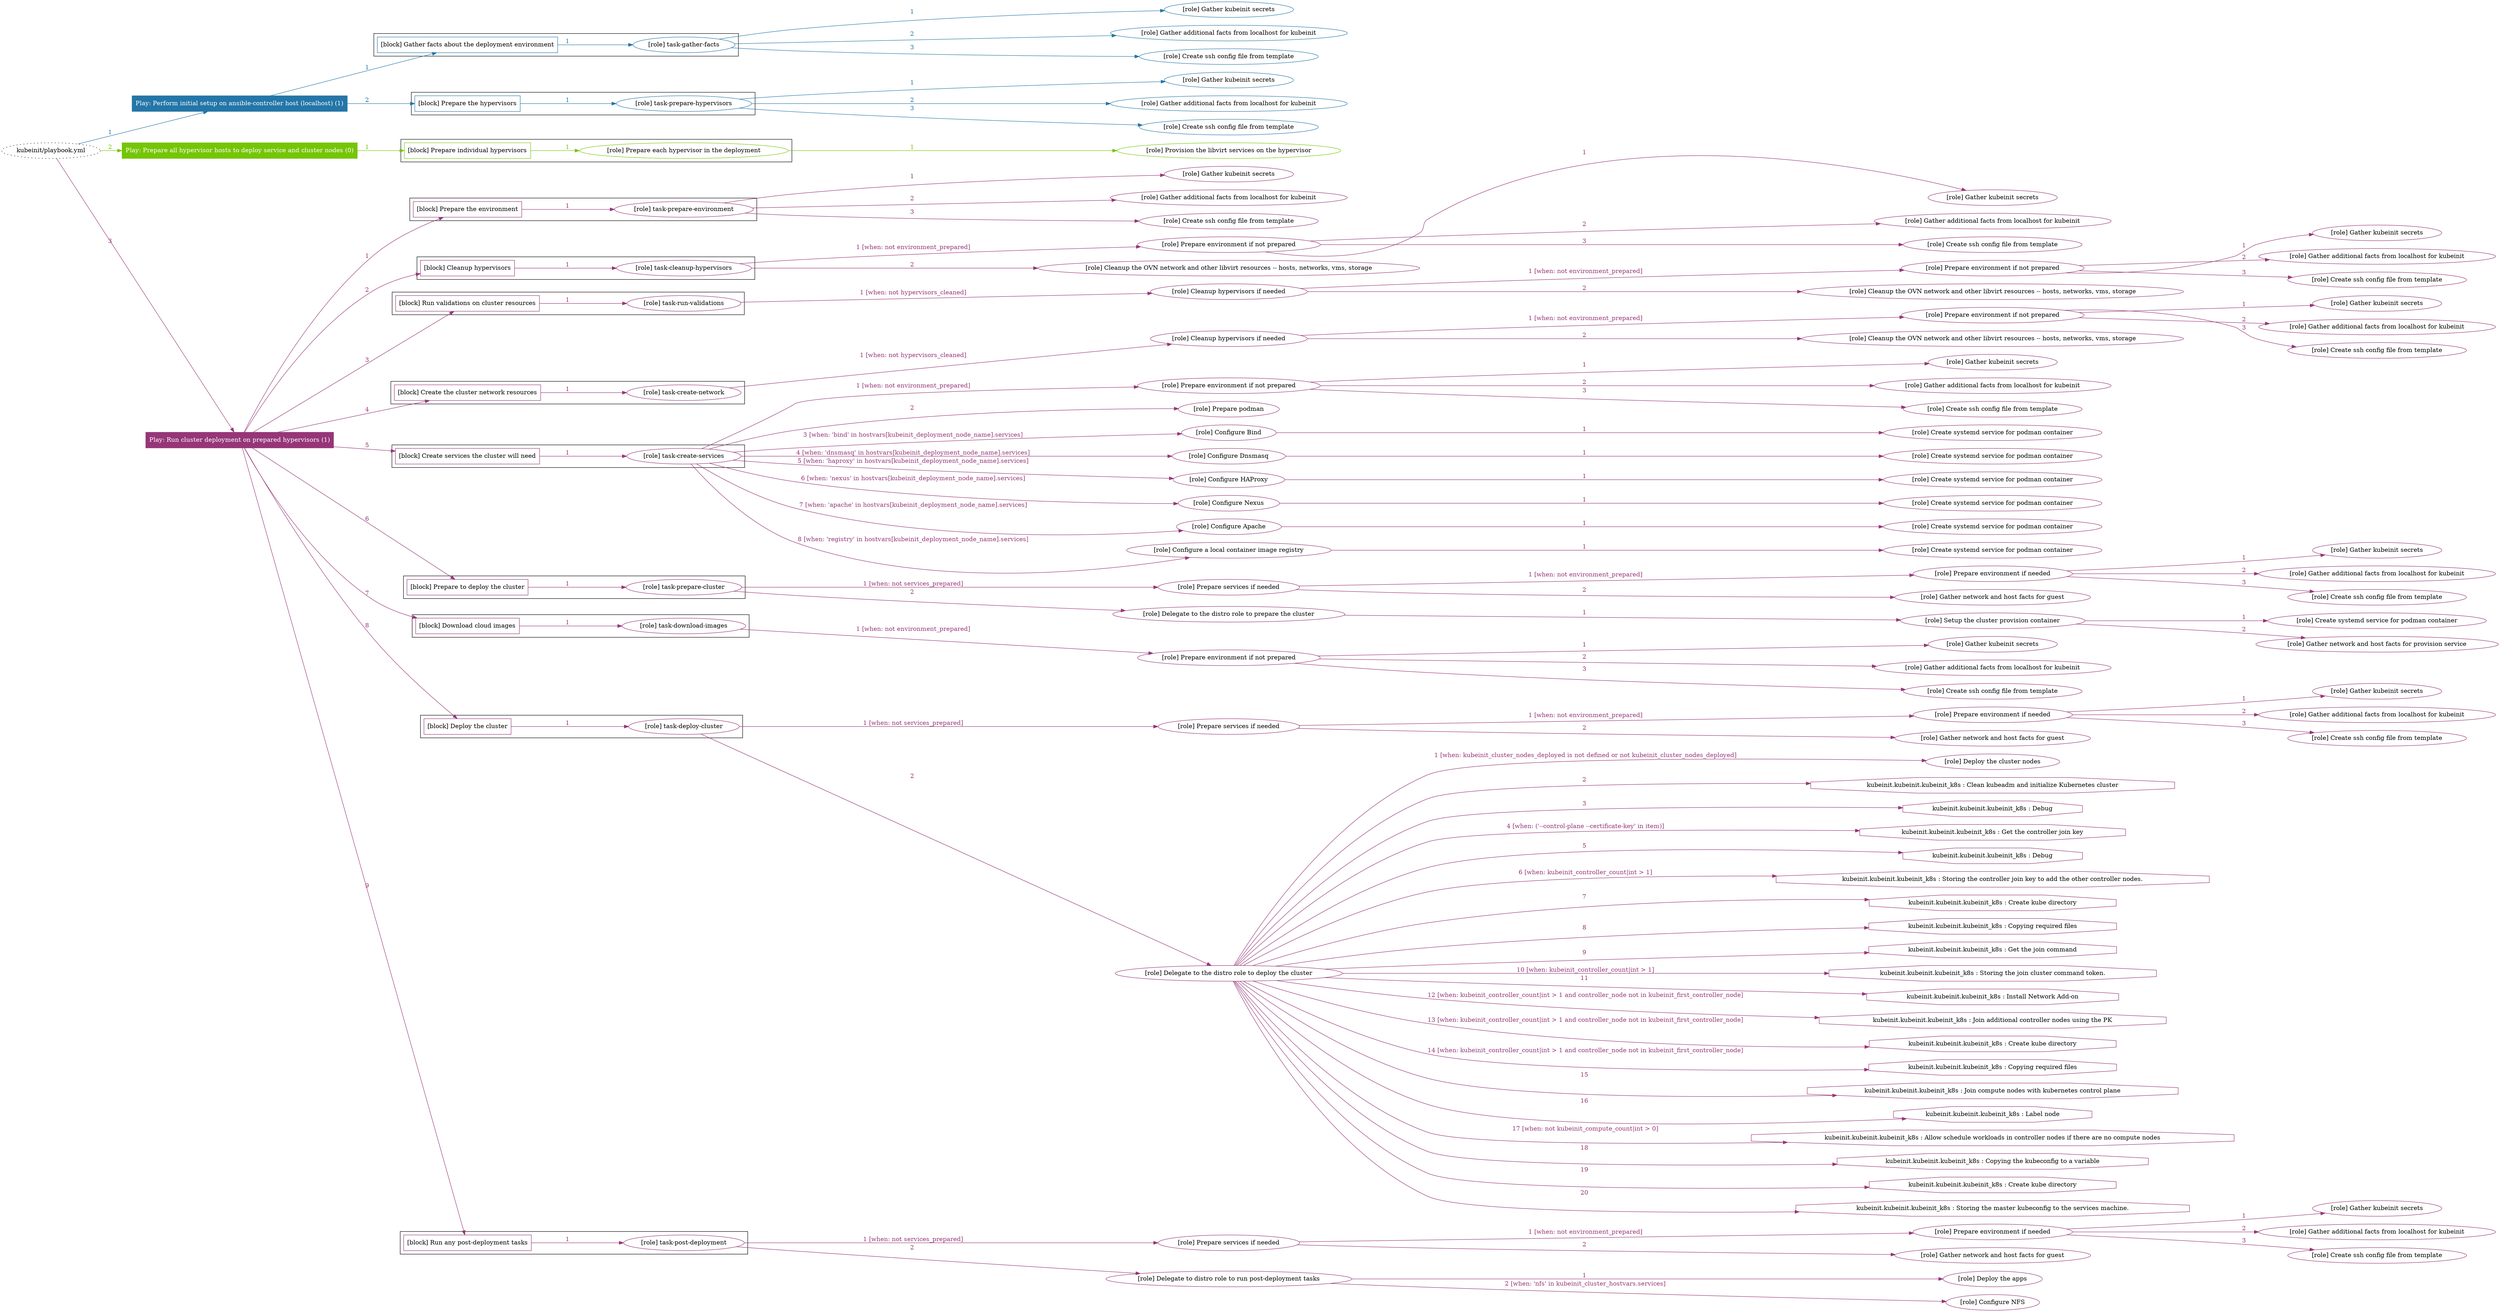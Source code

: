 digraph {
	graph [concentrate=true ordering=in rankdir=LR ratio=fill]
	edge [esep=5 sep=10]
	"kubeinit/playbook.yml" [id=root_node style=dotted]
	play_da3594ea [label="Play: Perform initial setup on ansible-controller host (localhost) (1)" color="#2476a8" fontcolor="#ffffff" id=play_da3594ea shape=box style=filled tooltip=localhost]
	"kubeinit/playbook.yml" -> play_da3594ea [label="1 " color="#2476a8" fontcolor="#2476a8" id=edge_cbafdfa0 labeltooltip="1 " tooltip="1 "]
	subgraph "Gather kubeinit secrets" {
		role_c9764145 [label="[role] Gather kubeinit secrets" color="#2476a8" id=role_c9764145 tooltip="Gather kubeinit secrets"]
	}
	subgraph "Gather additional facts from localhost for kubeinit" {
		role_acb22802 [label="[role] Gather additional facts from localhost for kubeinit" color="#2476a8" id=role_acb22802 tooltip="Gather additional facts from localhost for kubeinit"]
	}
	subgraph "Create ssh config file from template" {
		role_30d664f5 [label="[role] Create ssh config file from template" color="#2476a8" id=role_30d664f5 tooltip="Create ssh config file from template"]
	}
	subgraph "task-gather-facts" {
		role_d21c91bd [label="[role] task-gather-facts" color="#2476a8" id=role_d21c91bd tooltip="task-gather-facts"]
		role_d21c91bd -> role_c9764145 [label="1 " color="#2476a8" fontcolor="#2476a8" id=edge_14dc2c44 labeltooltip="1 " tooltip="1 "]
		role_d21c91bd -> role_acb22802 [label="2 " color="#2476a8" fontcolor="#2476a8" id=edge_0794914d labeltooltip="2 " tooltip="2 "]
		role_d21c91bd -> role_30d664f5 [label="3 " color="#2476a8" fontcolor="#2476a8" id=edge_3cad10f6 labeltooltip="3 " tooltip="3 "]
	}
	subgraph "Gather kubeinit secrets" {
		role_fc819889 [label="[role] Gather kubeinit secrets" color="#2476a8" id=role_fc819889 tooltip="Gather kubeinit secrets"]
	}
	subgraph "Gather additional facts from localhost for kubeinit" {
		role_a3cff36e [label="[role] Gather additional facts from localhost for kubeinit" color="#2476a8" id=role_a3cff36e tooltip="Gather additional facts from localhost for kubeinit"]
	}
	subgraph "Create ssh config file from template" {
		role_89a5af11 [label="[role] Create ssh config file from template" color="#2476a8" id=role_89a5af11 tooltip="Create ssh config file from template"]
	}
	subgraph "task-prepare-hypervisors" {
		role_d4deb626 [label="[role] task-prepare-hypervisors" color="#2476a8" id=role_d4deb626 tooltip="task-prepare-hypervisors"]
		role_d4deb626 -> role_fc819889 [label="1 " color="#2476a8" fontcolor="#2476a8" id=edge_87483ac9 labeltooltip="1 " tooltip="1 "]
		role_d4deb626 -> role_a3cff36e [label="2 " color="#2476a8" fontcolor="#2476a8" id=edge_87737c65 labeltooltip="2 " tooltip="2 "]
		role_d4deb626 -> role_89a5af11 [label="3 " color="#2476a8" fontcolor="#2476a8" id=edge_5eab5709 labeltooltip="3 " tooltip="3 "]
	}
	subgraph "Play: Perform initial setup on ansible-controller host (localhost) (1)" {
		play_da3594ea -> block_828c5c3f [label=1 color="#2476a8" fontcolor="#2476a8" id=edge_e65d699b labeltooltip=1 tooltip=1]
		subgraph cluster_block_828c5c3f {
			block_828c5c3f [label="[block] Gather facts about the deployment environment" color="#2476a8" id=block_828c5c3f labeltooltip="Gather facts about the deployment environment" shape=box tooltip="Gather facts about the deployment environment"]
			block_828c5c3f -> role_d21c91bd [label="1 " color="#2476a8" fontcolor="#2476a8" id=edge_f36c7d40 labeltooltip="1 " tooltip="1 "]
		}
		play_da3594ea -> block_ab36aa8f [label=2 color="#2476a8" fontcolor="#2476a8" id=edge_cd1b37e9 labeltooltip=2 tooltip=2]
		subgraph cluster_block_ab36aa8f {
			block_ab36aa8f [label="[block] Prepare the hypervisors" color="#2476a8" id=block_ab36aa8f labeltooltip="Prepare the hypervisors" shape=box tooltip="Prepare the hypervisors"]
			block_ab36aa8f -> role_d4deb626 [label="1 " color="#2476a8" fontcolor="#2476a8" id=edge_04390767 labeltooltip="1 " tooltip="1 "]
		}
	}
	play_f4e081c2 [label="Play: Prepare all hypervisor hosts to deploy service and cluster nodes (0)" color="#75c507" fontcolor="#ffffff" id=play_f4e081c2 shape=box style=filled tooltip="Play: Prepare all hypervisor hosts to deploy service and cluster nodes (0)"]
	"kubeinit/playbook.yml" -> play_f4e081c2 [label="2 " color="#75c507" fontcolor="#75c507" id=edge_447db4a5 labeltooltip="2 " tooltip="2 "]
	subgraph "Provision the libvirt services on the hypervisor" {
		role_bfaf1ce4 [label="[role] Provision the libvirt services on the hypervisor" color="#75c507" id=role_bfaf1ce4 tooltip="Provision the libvirt services on the hypervisor"]
	}
	subgraph "Prepare each hypervisor in the deployment" {
		role_6fe2093e [label="[role] Prepare each hypervisor in the deployment" color="#75c507" id=role_6fe2093e tooltip="Prepare each hypervisor in the deployment"]
		role_6fe2093e -> role_bfaf1ce4 [label="1 " color="#75c507" fontcolor="#75c507" id=edge_25c73618 labeltooltip="1 " tooltip="1 "]
	}
	subgraph "Play: Prepare all hypervisor hosts to deploy service and cluster nodes (0)" {
		play_f4e081c2 -> block_cc5f80a3 [label=1 color="#75c507" fontcolor="#75c507" id=edge_cf02ddc7 labeltooltip=1 tooltip=1]
		subgraph cluster_block_cc5f80a3 {
			block_cc5f80a3 [label="[block] Prepare individual hypervisors" color="#75c507" id=block_cc5f80a3 labeltooltip="Prepare individual hypervisors" shape=box tooltip="Prepare individual hypervisors"]
			block_cc5f80a3 -> role_6fe2093e [label="1 " color="#75c507" fontcolor="#75c507" id=edge_fa8f3e17 labeltooltip="1 " tooltip="1 "]
		}
	}
	play_a207abc6 [label="Play: Run cluster deployment on prepared hypervisors (1)" color="#963678" fontcolor="#ffffff" id=play_a207abc6 shape=box style=filled tooltip=localhost]
	"kubeinit/playbook.yml" -> play_a207abc6 [label="3 " color="#963678" fontcolor="#963678" id=edge_00d1b1b5 labeltooltip="3 " tooltip="3 "]
	subgraph "Gather kubeinit secrets" {
		role_bddbe7f1 [label="[role] Gather kubeinit secrets" color="#963678" id=role_bddbe7f1 tooltip="Gather kubeinit secrets"]
	}
	subgraph "Gather additional facts from localhost for kubeinit" {
		role_86fe7c49 [label="[role] Gather additional facts from localhost for kubeinit" color="#963678" id=role_86fe7c49 tooltip="Gather additional facts from localhost for kubeinit"]
	}
	subgraph "Create ssh config file from template" {
		role_ef098580 [label="[role] Create ssh config file from template" color="#963678" id=role_ef098580 tooltip="Create ssh config file from template"]
	}
	subgraph "task-prepare-environment" {
		role_f2fd42d3 [label="[role] task-prepare-environment" color="#963678" id=role_f2fd42d3 tooltip="task-prepare-environment"]
		role_f2fd42d3 -> role_bddbe7f1 [label="1 " color="#963678" fontcolor="#963678" id=edge_7b276fd8 labeltooltip="1 " tooltip="1 "]
		role_f2fd42d3 -> role_86fe7c49 [label="2 " color="#963678" fontcolor="#963678" id=edge_b787b2cb labeltooltip="2 " tooltip="2 "]
		role_f2fd42d3 -> role_ef098580 [label="3 " color="#963678" fontcolor="#963678" id=edge_b833527f labeltooltip="3 " tooltip="3 "]
	}
	subgraph "Gather kubeinit secrets" {
		role_d40b9342 [label="[role] Gather kubeinit secrets" color="#963678" id=role_d40b9342 tooltip="Gather kubeinit secrets"]
	}
	subgraph "Gather additional facts from localhost for kubeinit" {
		role_5e4ccfa9 [label="[role] Gather additional facts from localhost for kubeinit" color="#963678" id=role_5e4ccfa9 tooltip="Gather additional facts from localhost for kubeinit"]
	}
	subgraph "Create ssh config file from template" {
		role_48a6311d [label="[role] Create ssh config file from template" color="#963678" id=role_48a6311d tooltip="Create ssh config file from template"]
	}
	subgraph "Prepare environment if not prepared" {
		role_74047726 [label="[role] Prepare environment if not prepared" color="#963678" id=role_74047726 tooltip="Prepare environment if not prepared"]
		role_74047726 -> role_d40b9342 [label="1 " color="#963678" fontcolor="#963678" id=edge_a148be26 labeltooltip="1 " tooltip="1 "]
		role_74047726 -> role_5e4ccfa9 [label="2 " color="#963678" fontcolor="#963678" id=edge_18d400ff labeltooltip="2 " tooltip="2 "]
		role_74047726 -> role_48a6311d [label="3 " color="#963678" fontcolor="#963678" id=edge_ea7d6bbe labeltooltip="3 " tooltip="3 "]
	}
	subgraph "Cleanup the OVN network and other libvirt resources -- hosts, networks, vms, storage" {
		role_58119013 [label="[role] Cleanup the OVN network and other libvirt resources -- hosts, networks, vms, storage" color="#963678" id=role_58119013 tooltip="Cleanup the OVN network and other libvirt resources -- hosts, networks, vms, storage"]
	}
	subgraph "task-cleanup-hypervisors" {
		role_175d3d27 [label="[role] task-cleanup-hypervisors" color="#963678" id=role_175d3d27 tooltip="task-cleanup-hypervisors"]
		role_175d3d27 -> role_74047726 [label="1 [when: not environment_prepared]" color="#963678" fontcolor="#963678" id=edge_2884be1a labeltooltip="1 [when: not environment_prepared]" tooltip="1 [when: not environment_prepared]"]
		role_175d3d27 -> role_58119013 [label="2 " color="#963678" fontcolor="#963678" id=edge_8b608a6b labeltooltip="2 " tooltip="2 "]
	}
	subgraph "Gather kubeinit secrets" {
		role_c009e075 [label="[role] Gather kubeinit secrets" color="#963678" id=role_c009e075 tooltip="Gather kubeinit secrets"]
	}
	subgraph "Gather additional facts from localhost for kubeinit" {
		role_fc7e52dc [label="[role] Gather additional facts from localhost for kubeinit" color="#963678" id=role_fc7e52dc tooltip="Gather additional facts from localhost for kubeinit"]
	}
	subgraph "Create ssh config file from template" {
		role_e7077455 [label="[role] Create ssh config file from template" color="#963678" id=role_e7077455 tooltip="Create ssh config file from template"]
	}
	subgraph "Prepare environment if not prepared" {
		role_9d9439be [label="[role] Prepare environment if not prepared" color="#963678" id=role_9d9439be tooltip="Prepare environment if not prepared"]
		role_9d9439be -> role_c009e075 [label="1 " color="#963678" fontcolor="#963678" id=edge_6c16e6c7 labeltooltip="1 " tooltip="1 "]
		role_9d9439be -> role_fc7e52dc [label="2 " color="#963678" fontcolor="#963678" id=edge_f4ddf6d9 labeltooltip="2 " tooltip="2 "]
		role_9d9439be -> role_e7077455 [label="3 " color="#963678" fontcolor="#963678" id=edge_a6d88047 labeltooltip="3 " tooltip="3 "]
	}
	subgraph "Cleanup the OVN network and other libvirt resources -- hosts, networks, vms, storage" {
		role_b84ab3ed [label="[role] Cleanup the OVN network and other libvirt resources -- hosts, networks, vms, storage" color="#963678" id=role_b84ab3ed tooltip="Cleanup the OVN network and other libvirt resources -- hosts, networks, vms, storage"]
	}
	subgraph "Cleanup hypervisors if needed" {
		role_2ebca243 [label="[role] Cleanup hypervisors if needed" color="#963678" id=role_2ebca243 tooltip="Cleanup hypervisors if needed"]
		role_2ebca243 -> role_9d9439be [label="1 [when: not environment_prepared]" color="#963678" fontcolor="#963678" id=edge_910a4b8c labeltooltip="1 [when: not environment_prepared]" tooltip="1 [when: not environment_prepared]"]
		role_2ebca243 -> role_b84ab3ed [label="2 " color="#963678" fontcolor="#963678" id=edge_211c2d5e labeltooltip="2 " tooltip="2 "]
	}
	subgraph "task-run-validations" {
		role_95edaeca [label="[role] task-run-validations" color="#963678" id=role_95edaeca tooltip="task-run-validations"]
		role_95edaeca -> role_2ebca243 [label="1 [when: not hypervisors_cleaned]" color="#963678" fontcolor="#963678" id=edge_02fec91d labeltooltip="1 [when: not hypervisors_cleaned]" tooltip="1 [when: not hypervisors_cleaned]"]
	}
	subgraph "Gather kubeinit secrets" {
		role_8a63e94d [label="[role] Gather kubeinit secrets" color="#963678" id=role_8a63e94d tooltip="Gather kubeinit secrets"]
	}
	subgraph "Gather additional facts from localhost for kubeinit" {
		role_ddad6667 [label="[role] Gather additional facts from localhost for kubeinit" color="#963678" id=role_ddad6667 tooltip="Gather additional facts from localhost for kubeinit"]
	}
	subgraph "Create ssh config file from template" {
		role_2cfb2c12 [label="[role] Create ssh config file from template" color="#963678" id=role_2cfb2c12 tooltip="Create ssh config file from template"]
	}
	subgraph "Prepare environment if not prepared" {
		role_b5af031e [label="[role] Prepare environment if not prepared" color="#963678" id=role_b5af031e tooltip="Prepare environment if not prepared"]
		role_b5af031e -> role_8a63e94d [label="1 " color="#963678" fontcolor="#963678" id=edge_f2637627 labeltooltip="1 " tooltip="1 "]
		role_b5af031e -> role_ddad6667 [label="2 " color="#963678" fontcolor="#963678" id=edge_a31fccf1 labeltooltip="2 " tooltip="2 "]
		role_b5af031e -> role_2cfb2c12 [label="3 " color="#963678" fontcolor="#963678" id=edge_dfe19d91 labeltooltip="3 " tooltip="3 "]
	}
	subgraph "Cleanup the OVN network and other libvirt resources -- hosts, networks, vms, storage" {
		role_abf0f4b8 [label="[role] Cleanup the OVN network and other libvirt resources -- hosts, networks, vms, storage" color="#963678" id=role_abf0f4b8 tooltip="Cleanup the OVN network and other libvirt resources -- hosts, networks, vms, storage"]
	}
	subgraph "Cleanup hypervisors if needed" {
		role_dc543fb3 [label="[role] Cleanup hypervisors if needed" color="#963678" id=role_dc543fb3 tooltip="Cleanup hypervisors if needed"]
		role_dc543fb3 -> role_b5af031e [label="1 [when: not environment_prepared]" color="#963678" fontcolor="#963678" id=edge_0cbdf274 labeltooltip="1 [when: not environment_prepared]" tooltip="1 [when: not environment_prepared]"]
		role_dc543fb3 -> role_abf0f4b8 [label="2 " color="#963678" fontcolor="#963678" id=edge_ce290926 labeltooltip="2 " tooltip="2 "]
	}
	subgraph "task-create-network" {
		role_ad282537 [label="[role] task-create-network" color="#963678" id=role_ad282537 tooltip="task-create-network"]
		role_ad282537 -> role_dc543fb3 [label="1 [when: not hypervisors_cleaned]" color="#963678" fontcolor="#963678" id=edge_5016a560 labeltooltip="1 [when: not hypervisors_cleaned]" tooltip="1 [when: not hypervisors_cleaned]"]
	}
	subgraph "Gather kubeinit secrets" {
		role_8d86c746 [label="[role] Gather kubeinit secrets" color="#963678" id=role_8d86c746 tooltip="Gather kubeinit secrets"]
	}
	subgraph "Gather additional facts from localhost for kubeinit" {
		role_7527fcea [label="[role] Gather additional facts from localhost for kubeinit" color="#963678" id=role_7527fcea tooltip="Gather additional facts from localhost for kubeinit"]
	}
	subgraph "Create ssh config file from template" {
		role_0afc2c2e [label="[role] Create ssh config file from template" color="#963678" id=role_0afc2c2e tooltip="Create ssh config file from template"]
	}
	subgraph "Prepare environment if not prepared" {
		role_cc05728f [label="[role] Prepare environment if not prepared" color="#963678" id=role_cc05728f tooltip="Prepare environment if not prepared"]
		role_cc05728f -> role_8d86c746 [label="1 " color="#963678" fontcolor="#963678" id=edge_beb8a602 labeltooltip="1 " tooltip="1 "]
		role_cc05728f -> role_7527fcea [label="2 " color="#963678" fontcolor="#963678" id=edge_0962c6ce labeltooltip="2 " tooltip="2 "]
		role_cc05728f -> role_0afc2c2e [label="3 " color="#963678" fontcolor="#963678" id=edge_e9593acb labeltooltip="3 " tooltip="3 "]
	}
	subgraph "Prepare podman" {
		role_237ebe30 [label="[role] Prepare podman" color="#963678" id=role_237ebe30 tooltip="Prepare podman"]
	}
	subgraph "Create systemd service for podman container" {
		role_503cf10b [label="[role] Create systemd service for podman container" color="#963678" id=role_503cf10b tooltip="Create systemd service for podman container"]
	}
	subgraph "Configure Bind" {
		role_62b3afae [label="[role] Configure Bind" color="#963678" id=role_62b3afae tooltip="Configure Bind"]
		role_62b3afae -> role_503cf10b [label="1 " color="#963678" fontcolor="#963678" id=edge_5ed2aa02 labeltooltip="1 " tooltip="1 "]
	}
	subgraph "Create systemd service for podman container" {
		role_36ae6b10 [label="[role] Create systemd service for podman container" color="#963678" id=role_36ae6b10 tooltip="Create systemd service for podman container"]
	}
	subgraph "Configure Dnsmasq" {
		role_75649037 [label="[role] Configure Dnsmasq" color="#963678" id=role_75649037 tooltip="Configure Dnsmasq"]
		role_75649037 -> role_36ae6b10 [label="1 " color="#963678" fontcolor="#963678" id=edge_dda3b31a labeltooltip="1 " tooltip="1 "]
	}
	subgraph "Create systemd service for podman container" {
		role_f1ac51b8 [label="[role] Create systemd service for podman container" color="#963678" id=role_f1ac51b8 tooltip="Create systemd service for podman container"]
	}
	subgraph "Configure HAProxy" {
		role_16e04f2f [label="[role] Configure HAProxy" color="#963678" id=role_16e04f2f tooltip="Configure HAProxy"]
		role_16e04f2f -> role_f1ac51b8 [label="1 " color="#963678" fontcolor="#963678" id=edge_77c603d2 labeltooltip="1 " tooltip="1 "]
	}
	subgraph "Create systemd service for podman container" {
		role_0d72f849 [label="[role] Create systemd service for podman container" color="#963678" id=role_0d72f849 tooltip="Create systemd service for podman container"]
	}
	subgraph "Configure Nexus" {
		role_b4e33ee3 [label="[role] Configure Nexus" color="#963678" id=role_b4e33ee3 tooltip="Configure Nexus"]
		role_b4e33ee3 -> role_0d72f849 [label="1 " color="#963678" fontcolor="#963678" id=edge_21fb75f2 labeltooltip="1 " tooltip="1 "]
	}
	subgraph "Create systemd service for podman container" {
		role_ab67486a [label="[role] Create systemd service for podman container" color="#963678" id=role_ab67486a tooltip="Create systemd service for podman container"]
	}
	subgraph "Configure Apache" {
		role_5c1091b9 [label="[role] Configure Apache" color="#963678" id=role_5c1091b9 tooltip="Configure Apache"]
		role_5c1091b9 -> role_ab67486a [label="1 " color="#963678" fontcolor="#963678" id=edge_f6b18d98 labeltooltip="1 " tooltip="1 "]
	}
	subgraph "Create systemd service for podman container" {
		role_157f2e2b [label="[role] Create systemd service for podman container" color="#963678" id=role_157f2e2b tooltip="Create systemd service for podman container"]
	}
	subgraph "Configure a local container image registry" {
		role_5338b820 [label="[role] Configure a local container image registry" color="#963678" id=role_5338b820 tooltip="Configure a local container image registry"]
		role_5338b820 -> role_157f2e2b [label="1 " color="#963678" fontcolor="#963678" id=edge_e78e86f3 labeltooltip="1 " tooltip="1 "]
	}
	subgraph "task-create-services" {
		role_0ca97af5 [label="[role] task-create-services" color="#963678" id=role_0ca97af5 tooltip="task-create-services"]
		role_0ca97af5 -> role_cc05728f [label="1 [when: not environment_prepared]" color="#963678" fontcolor="#963678" id=edge_2f9c5a60 labeltooltip="1 [when: not environment_prepared]" tooltip="1 [when: not environment_prepared]"]
		role_0ca97af5 -> role_237ebe30 [label="2 " color="#963678" fontcolor="#963678" id=edge_55a2430b labeltooltip="2 " tooltip="2 "]
		role_0ca97af5 -> role_62b3afae [label="3 [when: 'bind' in hostvars[kubeinit_deployment_node_name].services]" color="#963678" fontcolor="#963678" id=edge_691fff6f labeltooltip="3 [when: 'bind' in hostvars[kubeinit_deployment_node_name].services]" tooltip="3 [when: 'bind' in hostvars[kubeinit_deployment_node_name].services]"]
		role_0ca97af5 -> role_75649037 [label="4 [when: 'dnsmasq' in hostvars[kubeinit_deployment_node_name].services]" color="#963678" fontcolor="#963678" id=edge_7c993542 labeltooltip="4 [when: 'dnsmasq' in hostvars[kubeinit_deployment_node_name].services]" tooltip="4 [when: 'dnsmasq' in hostvars[kubeinit_deployment_node_name].services]"]
		role_0ca97af5 -> role_16e04f2f [label="5 [when: 'haproxy' in hostvars[kubeinit_deployment_node_name].services]" color="#963678" fontcolor="#963678" id=edge_12c6e447 labeltooltip="5 [when: 'haproxy' in hostvars[kubeinit_deployment_node_name].services]" tooltip="5 [when: 'haproxy' in hostvars[kubeinit_deployment_node_name].services]"]
		role_0ca97af5 -> role_b4e33ee3 [label="6 [when: 'nexus' in hostvars[kubeinit_deployment_node_name].services]" color="#963678" fontcolor="#963678" id=edge_13b36571 labeltooltip="6 [when: 'nexus' in hostvars[kubeinit_deployment_node_name].services]" tooltip="6 [when: 'nexus' in hostvars[kubeinit_deployment_node_name].services]"]
		role_0ca97af5 -> role_5c1091b9 [label="7 [when: 'apache' in hostvars[kubeinit_deployment_node_name].services]" color="#963678" fontcolor="#963678" id=edge_3ffb5526 labeltooltip="7 [when: 'apache' in hostvars[kubeinit_deployment_node_name].services]" tooltip="7 [when: 'apache' in hostvars[kubeinit_deployment_node_name].services]"]
		role_0ca97af5 -> role_5338b820 [label="8 [when: 'registry' in hostvars[kubeinit_deployment_node_name].services]" color="#963678" fontcolor="#963678" id=edge_834dc2d3 labeltooltip="8 [when: 'registry' in hostvars[kubeinit_deployment_node_name].services]" tooltip="8 [when: 'registry' in hostvars[kubeinit_deployment_node_name].services]"]
	}
	subgraph "Gather kubeinit secrets" {
		role_5bfe98ca [label="[role] Gather kubeinit secrets" color="#963678" id=role_5bfe98ca tooltip="Gather kubeinit secrets"]
	}
	subgraph "Gather additional facts from localhost for kubeinit" {
		role_f75c0f32 [label="[role] Gather additional facts from localhost for kubeinit" color="#963678" id=role_f75c0f32 tooltip="Gather additional facts from localhost for kubeinit"]
	}
	subgraph "Create ssh config file from template" {
		role_2b45e63b [label="[role] Create ssh config file from template" color="#963678" id=role_2b45e63b tooltip="Create ssh config file from template"]
	}
	subgraph "Prepare environment if needed" {
		role_9bc2d01f [label="[role] Prepare environment if needed" color="#963678" id=role_9bc2d01f tooltip="Prepare environment if needed"]
		role_9bc2d01f -> role_5bfe98ca [label="1 " color="#963678" fontcolor="#963678" id=edge_a5b02196 labeltooltip="1 " tooltip="1 "]
		role_9bc2d01f -> role_f75c0f32 [label="2 " color="#963678" fontcolor="#963678" id=edge_092d5138 labeltooltip="2 " tooltip="2 "]
		role_9bc2d01f -> role_2b45e63b [label="3 " color="#963678" fontcolor="#963678" id=edge_c30f713b labeltooltip="3 " tooltip="3 "]
	}
	subgraph "Gather network and host facts for guest" {
		role_d4cad6d2 [label="[role] Gather network and host facts for guest" color="#963678" id=role_d4cad6d2 tooltip="Gather network and host facts for guest"]
	}
	subgraph "Prepare services if needed" {
		role_5ac48078 [label="[role] Prepare services if needed" color="#963678" id=role_5ac48078 tooltip="Prepare services if needed"]
		role_5ac48078 -> role_9bc2d01f [label="1 [when: not environment_prepared]" color="#963678" fontcolor="#963678" id=edge_68bb58c5 labeltooltip="1 [when: not environment_prepared]" tooltip="1 [when: not environment_prepared]"]
		role_5ac48078 -> role_d4cad6d2 [label="2 " color="#963678" fontcolor="#963678" id=edge_b7e4f442 labeltooltip="2 " tooltip="2 "]
	}
	subgraph "Create systemd service for podman container" {
		role_ce2ae0a0 [label="[role] Create systemd service for podman container" color="#963678" id=role_ce2ae0a0 tooltip="Create systemd service for podman container"]
	}
	subgraph "Gather network and host facts for provision service" {
		role_fd5e53d0 [label="[role] Gather network and host facts for provision service" color="#963678" id=role_fd5e53d0 tooltip="Gather network and host facts for provision service"]
	}
	subgraph "Setup the cluster provision container" {
		role_f001117c [label="[role] Setup the cluster provision container" color="#963678" id=role_f001117c tooltip="Setup the cluster provision container"]
		role_f001117c -> role_ce2ae0a0 [label="1 " color="#963678" fontcolor="#963678" id=edge_0812e5e3 labeltooltip="1 " tooltip="1 "]
		role_f001117c -> role_fd5e53d0 [label="2 " color="#963678" fontcolor="#963678" id=edge_2b0ff8e9 labeltooltip="2 " tooltip="2 "]
	}
	subgraph "Delegate to the distro role to prepare the cluster" {
		role_e28800dc [label="[role] Delegate to the distro role to prepare the cluster" color="#963678" id=role_e28800dc tooltip="Delegate to the distro role to prepare the cluster"]
		role_e28800dc -> role_f001117c [label="1 " color="#963678" fontcolor="#963678" id=edge_14c0082a labeltooltip="1 " tooltip="1 "]
	}
	subgraph "task-prepare-cluster" {
		role_9d394477 [label="[role] task-prepare-cluster" color="#963678" id=role_9d394477 tooltip="task-prepare-cluster"]
		role_9d394477 -> role_5ac48078 [label="1 [when: not services_prepared]" color="#963678" fontcolor="#963678" id=edge_d77cc3cd labeltooltip="1 [when: not services_prepared]" tooltip="1 [when: not services_prepared]"]
		role_9d394477 -> role_e28800dc [label="2 " color="#963678" fontcolor="#963678" id=edge_b89fbb98 labeltooltip="2 " tooltip="2 "]
	}
	subgraph "Gather kubeinit secrets" {
		role_2a1c9a64 [label="[role] Gather kubeinit secrets" color="#963678" id=role_2a1c9a64 tooltip="Gather kubeinit secrets"]
	}
	subgraph "Gather additional facts from localhost for kubeinit" {
		role_1267e5ea [label="[role] Gather additional facts from localhost for kubeinit" color="#963678" id=role_1267e5ea tooltip="Gather additional facts from localhost for kubeinit"]
	}
	subgraph "Create ssh config file from template" {
		role_9920fef4 [label="[role] Create ssh config file from template" color="#963678" id=role_9920fef4 tooltip="Create ssh config file from template"]
	}
	subgraph "Prepare environment if not prepared" {
		role_0fab2101 [label="[role] Prepare environment if not prepared" color="#963678" id=role_0fab2101 tooltip="Prepare environment if not prepared"]
		role_0fab2101 -> role_2a1c9a64 [label="1 " color="#963678" fontcolor="#963678" id=edge_5206233b labeltooltip="1 " tooltip="1 "]
		role_0fab2101 -> role_1267e5ea [label="2 " color="#963678" fontcolor="#963678" id=edge_59355858 labeltooltip="2 " tooltip="2 "]
		role_0fab2101 -> role_9920fef4 [label="3 " color="#963678" fontcolor="#963678" id=edge_91d0b4c3 labeltooltip="3 " tooltip="3 "]
	}
	subgraph "task-download-images" {
		role_423bf6c5 [label="[role] task-download-images" color="#963678" id=role_423bf6c5 tooltip="task-download-images"]
		role_423bf6c5 -> role_0fab2101 [label="1 [when: not environment_prepared]" color="#963678" fontcolor="#963678" id=edge_dd97f1de labeltooltip="1 [when: not environment_prepared]" tooltip="1 [when: not environment_prepared]"]
	}
	subgraph "Gather kubeinit secrets" {
		role_a4fe1394 [label="[role] Gather kubeinit secrets" color="#963678" id=role_a4fe1394 tooltip="Gather kubeinit secrets"]
	}
	subgraph "Gather additional facts from localhost for kubeinit" {
		role_18b3a233 [label="[role] Gather additional facts from localhost for kubeinit" color="#963678" id=role_18b3a233 tooltip="Gather additional facts from localhost for kubeinit"]
	}
	subgraph "Create ssh config file from template" {
		role_63f4e277 [label="[role] Create ssh config file from template" color="#963678" id=role_63f4e277 tooltip="Create ssh config file from template"]
	}
	subgraph "Prepare environment if needed" {
		role_ad8f0790 [label="[role] Prepare environment if needed" color="#963678" id=role_ad8f0790 tooltip="Prepare environment if needed"]
		role_ad8f0790 -> role_a4fe1394 [label="1 " color="#963678" fontcolor="#963678" id=edge_1d2108b5 labeltooltip="1 " tooltip="1 "]
		role_ad8f0790 -> role_18b3a233 [label="2 " color="#963678" fontcolor="#963678" id=edge_5f61a51a labeltooltip="2 " tooltip="2 "]
		role_ad8f0790 -> role_63f4e277 [label="3 " color="#963678" fontcolor="#963678" id=edge_1cc811ec labeltooltip="3 " tooltip="3 "]
	}
	subgraph "Gather network and host facts for guest" {
		role_f4e68190 [label="[role] Gather network and host facts for guest" color="#963678" id=role_f4e68190 tooltip="Gather network and host facts for guest"]
	}
	subgraph "Prepare services if needed" {
		role_0cb46adf [label="[role] Prepare services if needed" color="#963678" id=role_0cb46adf tooltip="Prepare services if needed"]
		role_0cb46adf -> role_ad8f0790 [label="1 [when: not environment_prepared]" color="#963678" fontcolor="#963678" id=edge_15901799 labeltooltip="1 [when: not environment_prepared]" tooltip="1 [when: not environment_prepared]"]
		role_0cb46adf -> role_f4e68190 [label="2 " color="#963678" fontcolor="#963678" id=edge_548dee19 labeltooltip="2 " tooltip="2 "]
	}
	subgraph "Deploy the cluster nodes" {
		role_0b59e7a1 [label="[role] Deploy the cluster nodes" color="#963678" id=role_0b59e7a1 tooltip="Deploy the cluster nodes"]
	}
	subgraph "Delegate to the distro role to deploy the cluster" {
		role_1b8b96e6 [label="[role] Delegate to the distro role to deploy the cluster" color="#963678" id=role_1b8b96e6 tooltip="Delegate to the distro role to deploy the cluster"]
		role_1b8b96e6 -> role_0b59e7a1 [label="1 [when: kubeinit_cluster_nodes_deployed is not defined or not kubeinit_cluster_nodes_deployed]" color="#963678" fontcolor="#963678" id=edge_fb6305ac labeltooltip="1 [when: kubeinit_cluster_nodes_deployed is not defined or not kubeinit_cluster_nodes_deployed]" tooltip="1 [when: kubeinit_cluster_nodes_deployed is not defined or not kubeinit_cluster_nodes_deployed]"]
		task_af467991 [label="kubeinit.kubeinit.kubeinit_k8s : Clean kubeadm and initialize Kubernetes cluster" color="#963678" id=task_af467991 shape=octagon tooltip="kubeinit.kubeinit.kubeinit_k8s : Clean kubeadm and initialize Kubernetes cluster"]
		role_1b8b96e6 -> task_af467991 [label="2 " color="#963678" fontcolor="#963678" id=edge_c8a99b16 labeltooltip="2 " tooltip="2 "]
		task_0cdc538a [label="kubeinit.kubeinit.kubeinit_k8s : Debug" color="#963678" id=task_0cdc538a shape=octagon tooltip="kubeinit.kubeinit.kubeinit_k8s : Debug"]
		role_1b8b96e6 -> task_0cdc538a [label="3 " color="#963678" fontcolor="#963678" id=edge_ef776cdb labeltooltip="3 " tooltip="3 "]
		task_2bad2bdb [label="kubeinit.kubeinit.kubeinit_k8s : Get the controller join key" color="#963678" id=task_2bad2bdb shape=octagon tooltip="kubeinit.kubeinit.kubeinit_k8s : Get the controller join key"]
		role_1b8b96e6 -> task_2bad2bdb [label="4 [when: ('--control-plane --certificate-key' in item)]" color="#963678" fontcolor="#963678" id=edge_b5bce118 labeltooltip="4 [when: ('--control-plane --certificate-key' in item)]" tooltip="4 [when: ('--control-plane --certificate-key' in item)]"]
		task_06f206fd [label="kubeinit.kubeinit.kubeinit_k8s : Debug" color="#963678" id=task_06f206fd shape=octagon tooltip="kubeinit.kubeinit.kubeinit_k8s : Debug"]
		role_1b8b96e6 -> task_06f206fd [label="5 " color="#963678" fontcolor="#963678" id=edge_4b058612 labeltooltip="5 " tooltip="5 "]
		task_124a54c4 [label="kubeinit.kubeinit.kubeinit_k8s : Storing the controller join key to add the other controller nodes." color="#963678" id=task_124a54c4 shape=octagon tooltip="kubeinit.kubeinit.kubeinit_k8s : Storing the controller join key to add the other controller nodes."]
		role_1b8b96e6 -> task_124a54c4 [label="6 [when: kubeinit_controller_count|int > 1]" color="#963678" fontcolor="#963678" id=edge_a214d8e8 labeltooltip="6 [when: kubeinit_controller_count|int > 1]" tooltip="6 [when: kubeinit_controller_count|int > 1]"]
		task_77aaa53c [label="kubeinit.kubeinit.kubeinit_k8s : Create kube directory" color="#963678" id=task_77aaa53c shape=octagon tooltip="kubeinit.kubeinit.kubeinit_k8s : Create kube directory"]
		role_1b8b96e6 -> task_77aaa53c [label="7 " color="#963678" fontcolor="#963678" id=edge_297d4999 labeltooltip="7 " tooltip="7 "]
		task_265dace0 [label="kubeinit.kubeinit.kubeinit_k8s : Copying required files" color="#963678" id=task_265dace0 shape=octagon tooltip="kubeinit.kubeinit.kubeinit_k8s : Copying required files"]
		role_1b8b96e6 -> task_265dace0 [label="8 " color="#963678" fontcolor="#963678" id=edge_8221d8eb labeltooltip="8 " tooltip="8 "]
		task_bcbd1715 [label="kubeinit.kubeinit.kubeinit_k8s : Get the join command" color="#963678" id=task_bcbd1715 shape=octagon tooltip="kubeinit.kubeinit.kubeinit_k8s : Get the join command"]
		role_1b8b96e6 -> task_bcbd1715 [label="9 " color="#963678" fontcolor="#963678" id=edge_47643d77 labeltooltip="9 " tooltip="9 "]
		task_6d412822 [label="kubeinit.kubeinit.kubeinit_k8s : Storing the join cluster command token." color="#963678" id=task_6d412822 shape=octagon tooltip="kubeinit.kubeinit.kubeinit_k8s : Storing the join cluster command token."]
		role_1b8b96e6 -> task_6d412822 [label="10 [when: kubeinit_controller_count|int > 1]" color="#963678" fontcolor="#963678" id=edge_b71886d5 labeltooltip="10 [when: kubeinit_controller_count|int > 1]" tooltip="10 [when: kubeinit_controller_count|int > 1]"]
		task_8f62d551 [label="kubeinit.kubeinit.kubeinit_k8s : Install Network Add-on" color="#963678" id=task_8f62d551 shape=octagon tooltip="kubeinit.kubeinit.kubeinit_k8s : Install Network Add-on"]
		role_1b8b96e6 -> task_8f62d551 [label="11 " color="#963678" fontcolor="#963678" id=edge_98307489 labeltooltip="11 " tooltip="11 "]
		task_6cd28471 [label="kubeinit.kubeinit.kubeinit_k8s : Join additional controller nodes using the PK" color="#963678" id=task_6cd28471 shape=octagon tooltip="kubeinit.kubeinit.kubeinit_k8s : Join additional controller nodes using the PK"]
		role_1b8b96e6 -> task_6cd28471 [label="12 [when: kubeinit_controller_count|int > 1 and controller_node not in kubeinit_first_controller_node]" color="#963678" fontcolor="#963678" id=edge_6c59edb0 labeltooltip="12 [when: kubeinit_controller_count|int > 1 and controller_node not in kubeinit_first_controller_node]" tooltip="12 [when: kubeinit_controller_count|int > 1 and controller_node not in kubeinit_first_controller_node]"]
		task_eee120f4 [label="kubeinit.kubeinit.kubeinit_k8s : Create kube directory" color="#963678" id=task_eee120f4 shape=octagon tooltip="kubeinit.kubeinit.kubeinit_k8s : Create kube directory"]
		role_1b8b96e6 -> task_eee120f4 [label="13 [when: kubeinit_controller_count|int > 1 and controller_node not in kubeinit_first_controller_node]" color="#963678" fontcolor="#963678" id=edge_53d3ebe3 labeltooltip="13 [when: kubeinit_controller_count|int > 1 and controller_node not in kubeinit_first_controller_node]" tooltip="13 [when: kubeinit_controller_count|int > 1 and controller_node not in kubeinit_first_controller_node]"]
		task_917f27a7 [label="kubeinit.kubeinit.kubeinit_k8s : Copying required files" color="#963678" id=task_917f27a7 shape=octagon tooltip="kubeinit.kubeinit.kubeinit_k8s : Copying required files"]
		role_1b8b96e6 -> task_917f27a7 [label="14 [when: kubeinit_controller_count|int > 1 and controller_node not in kubeinit_first_controller_node]" color="#963678" fontcolor="#963678" id=edge_acd3587b labeltooltip="14 [when: kubeinit_controller_count|int > 1 and controller_node not in kubeinit_first_controller_node]" tooltip="14 [when: kubeinit_controller_count|int > 1 and controller_node not in kubeinit_first_controller_node]"]
		task_a6dcb90c [label="kubeinit.kubeinit.kubeinit_k8s : Join compute nodes with kubernetes control plane" color="#963678" id=task_a6dcb90c shape=octagon tooltip="kubeinit.kubeinit.kubeinit_k8s : Join compute nodes with kubernetes control plane"]
		role_1b8b96e6 -> task_a6dcb90c [label="15 " color="#963678" fontcolor="#963678" id=edge_1d59825e labeltooltip="15 " tooltip="15 "]
		task_d02b5ed3 [label="kubeinit.kubeinit.kubeinit_k8s : Label node" color="#963678" id=task_d02b5ed3 shape=octagon tooltip="kubeinit.kubeinit.kubeinit_k8s : Label node"]
		role_1b8b96e6 -> task_d02b5ed3 [label="16 " color="#963678" fontcolor="#963678" id=edge_56d089e3 labeltooltip="16 " tooltip="16 "]
		task_1e76c620 [label="kubeinit.kubeinit.kubeinit_k8s : Allow schedule workloads in controller nodes if there are no compute nodes" color="#963678" id=task_1e76c620 shape=octagon tooltip="kubeinit.kubeinit.kubeinit_k8s : Allow schedule workloads in controller nodes if there are no compute nodes"]
		role_1b8b96e6 -> task_1e76c620 [label="17 [when: not kubeinit_compute_count|int > 0]" color="#963678" fontcolor="#963678" id=edge_48ff2e54 labeltooltip="17 [when: not kubeinit_compute_count|int > 0]" tooltip="17 [when: not kubeinit_compute_count|int > 0]"]
		task_3a057fd3 [label="kubeinit.kubeinit.kubeinit_k8s : Copying the kubeconfig to a variable" color="#963678" id=task_3a057fd3 shape=octagon tooltip="kubeinit.kubeinit.kubeinit_k8s : Copying the kubeconfig to a variable"]
		role_1b8b96e6 -> task_3a057fd3 [label="18 " color="#963678" fontcolor="#963678" id=edge_258a0ecc labeltooltip="18 " tooltip="18 "]
		task_b642e3d2 [label="kubeinit.kubeinit.kubeinit_k8s : Create kube directory" color="#963678" id=task_b642e3d2 shape=octagon tooltip="kubeinit.kubeinit.kubeinit_k8s : Create kube directory"]
		role_1b8b96e6 -> task_b642e3d2 [label="19 " color="#963678" fontcolor="#963678" id=edge_078fcbc7 labeltooltip="19 " tooltip="19 "]
		task_e7b84706 [label="kubeinit.kubeinit.kubeinit_k8s : Storing the master kubeconfig to the services machine." color="#963678" id=task_e7b84706 shape=octagon tooltip="kubeinit.kubeinit.kubeinit_k8s : Storing the master kubeconfig to the services machine."]
		role_1b8b96e6 -> task_e7b84706 [label="20 " color="#963678" fontcolor="#963678" id=edge_091e02ab labeltooltip="20 " tooltip="20 "]
	}
	subgraph "task-deploy-cluster" {
		role_bef7b8ec [label="[role] task-deploy-cluster" color="#963678" id=role_bef7b8ec tooltip="task-deploy-cluster"]
		role_bef7b8ec -> role_0cb46adf [label="1 [when: not services_prepared]" color="#963678" fontcolor="#963678" id=edge_b53e74e6 labeltooltip="1 [when: not services_prepared]" tooltip="1 [when: not services_prepared]"]
		role_bef7b8ec -> role_1b8b96e6 [label="2 " color="#963678" fontcolor="#963678" id=edge_7419cbce labeltooltip="2 " tooltip="2 "]
	}
	subgraph "Gather kubeinit secrets" {
		role_f72f20d8 [label="[role] Gather kubeinit secrets" color="#963678" id=role_f72f20d8 tooltip="Gather kubeinit secrets"]
	}
	subgraph "Gather additional facts from localhost for kubeinit" {
		role_8723e406 [label="[role] Gather additional facts from localhost for kubeinit" color="#963678" id=role_8723e406 tooltip="Gather additional facts from localhost for kubeinit"]
	}
	subgraph "Create ssh config file from template" {
		role_9d81af9e [label="[role] Create ssh config file from template" color="#963678" id=role_9d81af9e tooltip="Create ssh config file from template"]
	}
	subgraph "Prepare environment if needed" {
		role_b57f4ca2 [label="[role] Prepare environment if needed" color="#963678" id=role_b57f4ca2 tooltip="Prepare environment if needed"]
		role_b57f4ca2 -> role_f72f20d8 [label="1 " color="#963678" fontcolor="#963678" id=edge_0474a101 labeltooltip="1 " tooltip="1 "]
		role_b57f4ca2 -> role_8723e406 [label="2 " color="#963678" fontcolor="#963678" id=edge_2adaf479 labeltooltip="2 " tooltip="2 "]
		role_b57f4ca2 -> role_9d81af9e [label="3 " color="#963678" fontcolor="#963678" id=edge_97fcc199 labeltooltip="3 " tooltip="3 "]
	}
	subgraph "Gather network and host facts for guest" {
		role_b5e5e6e7 [label="[role] Gather network and host facts for guest" color="#963678" id=role_b5e5e6e7 tooltip="Gather network and host facts for guest"]
	}
	subgraph "Prepare services if needed" {
		role_e13a8d97 [label="[role] Prepare services if needed" color="#963678" id=role_e13a8d97 tooltip="Prepare services if needed"]
		role_e13a8d97 -> role_b57f4ca2 [label="1 [when: not environment_prepared]" color="#963678" fontcolor="#963678" id=edge_76cbdf53 labeltooltip="1 [when: not environment_prepared]" tooltip="1 [when: not environment_prepared]"]
		role_e13a8d97 -> role_b5e5e6e7 [label="2 " color="#963678" fontcolor="#963678" id=edge_14b0ae8a labeltooltip="2 " tooltip="2 "]
	}
	subgraph "Deploy the apps" {
		role_3a77ecc6 [label="[role] Deploy the apps" color="#963678" id=role_3a77ecc6 tooltip="Deploy the apps"]
	}
	subgraph "Configure NFS" {
		role_8940180b [label="[role] Configure NFS" color="#963678" id=role_8940180b tooltip="Configure NFS"]
	}
	subgraph "Delegate to distro role to run post-deployment tasks" {
		role_834dfc80 [label="[role] Delegate to distro role to run post-deployment tasks" color="#963678" id=role_834dfc80 tooltip="Delegate to distro role to run post-deployment tasks"]
		role_834dfc80 -> role_3a77ecc6 [label="1 " color="#963678" fontcolor="#963678" id=edge_2e34bcab labeltooltip="1 " tooltip="1 "]
		role_834dfc80 -> role_8940180b [label="2 [when: 'nfs' in kubeinit_cluster_hostvars.services]" color="#963678" fontcolor="#963678" id=edge_71ded8eb labeltooltip="2 [when: 'nfs' in kubeinit_cluster_hostvars.services]" tooltip="2 [when: 'nfs' in kubeinit_cluster_hostvars.services]"]
	}
	subgraph "task-post-deployment" {
		role_c2522f2d [label="[role] task-post-deployment" color="#963678" id=role_c2522f2d tooltip="task-post-deployment"]
		role_c2522f2d -> role_e13a8d97 [label="1 [when: not services_prepared]" color="#963678" fontcolor="#963678" id=edge_940a7db0 labeltooltip="1 [when: not services_prepared]" tooltip="1 [when: not services_prepared]"]
		role_c2522f2d -> role_834dfc80 [label="2 " color="#963678" fontcolor="#963678" id=edge_8a97f4fa labeltooltip="2 " tooltip="2 "]
	}
	subgraph "Play: Run cluster deployment on prepared hypervisors (1)" {
		play_a207abc6 -> block_65332dd6 [label=1 color="#963678" fontcolor="#963678" id=edge_9fb7d6dd labeltooltip=1 tooltip=1]
		subgraph cluster_block_65332dd6 {
			block_65332dd6 [label="[block] Prepare the environment" color="#963678" id=block_65332dd6 labeltooltip="Prepare the environment" shape=box tooltip="Prepare the environment"]
			block_65332dd6 -> role_f2fd42d3 [label="1 " color="#963678" fontcolor="#963678" id=edge_7f03c8ba labeltooltip="1 " tooltip="1 "]
		}
		play_a207abc6 -> block_c7577911 [label=2 color="#963678" fontcolor="#963678" id=edge_9db345e0 labeltooltip=2 tooltip=2]
		subgraph cluster_block_c7577911 {
			block_c7577911 [label="[block] Cleanup hypervisors" color="#963678" id=block_c7577911 labeltooltip="Cleanup hypervisors" shape=box tooltip="Cleanup hypervisors"]
			block_c7577911 -> role_175d3d27 [label="1 " color="#963678" fontcolor="#963678" id=edge_18981d1e labeltooltip="1 " tooltip="1 "]
		}
		play_a207abc6 -> block_1c2c878d [label=3 color="#963678" fontcolor="#963678" id=edge_8a5fd3d7 labeltooltip=3 tooltip=3]
		subgraph cluster_block_1c2c878d {
			block_1c2c878d [label="[block] Run validations on cluster resources" color="#963678" id=block_1c2c878d labeltooltip="Run validations on cluster resources" shape=box tooltip="Run validations on cluster resources"]
			block_1c2c878d -> role_95edaeca [label="1 " color="#963678" fontcolor="#963678" id=edge_1fb2f994 labeltooltip="1 " tooltip="1 "]
		}
		play_a207abc6 -> block_34532ce6 [label=4 color="#963678" fontcolor="#963678" id=edge_ae6ada9d labeltooltip=4 tooltip=4]
		subgraph cluster_block_34532ce6 {
			block_34532ce6 [label="[block] Create the cluster network resources" color="#963678" id=block_34532ce6 labeltooltip="Create the cluster network resources" shape=box tooltip="Create the cluster network resources"]
			block_34532ce6 -> role_ad282537 [label="1 " color="#963678" fontcolor="#963678" id=edge_717d8822 labeltooltip="1 " tooltip="1 "]
		}
		play_a207abc6 -> block_b4d6c02e [label=5 color="#963678" fontcolor="#963678" id=edge_ee156ddb labeltooltip=5 tooltip=5]
		subgraph cluster_block_b4d6c02e {
			block_b4d6c02e [label="[block] Create services the cluster will need" color="#963678" id=block_b4d6c02e labeltooltip="Create services the cluster will need" shape=box tooltip="Create services the cluster will need"]
			block_b4d6c02e -> role_0ca97af5 [label="1 " color="#963678" fontcolor="#963678" id=edge_d5246cf1 labeltooltip="1 " tooltip="1 "]
		}
		play_a207abc6 -> block_1a8c5a24 [label=6 color="#963678" fontcolor="#963678" id=edge_6a0dede6 labeltooltip=6 tooltip=6]
		subgraph cluster_block_1a8c5a24 {
			block_1a8c5a24 [label="[block] Prepare to deploy the cluster" color="#963678" id=block_1a8c5a24 labeltooltip="Prepare to deploy the cluster" shape=box tooltip="Prepare to deploy the cluster"]
			block_1a8c5a24 -> role_9d394477 [label="1 " color="#963678" fontcolor="#963678" id=edge_f9b1c1b9 labeltooltip="1 " tooltip="1 "]
		}
		play_a207abc6 -> block_495010ac [label=7 color="#963678" fontcolor="#963678" id=edge_5f4f4259 labeltooltip=7 tooltip=7]
		subgraph cluster_block_495010ac {
			block_495010ac [label="[block] Download cloud images" color="#963678" id=block_495010ac labeltooltip="Download cloud images" shape=box tooltip="Download cloud images"]
			block_495010ac -> role_423bf6c5 [label="1 " color="#963678" fontcolor="#963678" id=edge_37ce951f labeltooltip="1 " tooltip="1 "]
		}
		play_a207abc6 -> block_6618a69e [label=8 color="#963678" fontcolor="#963678" id=edge_22a4751b labeltooltip=8 tooltip=8]
		subgraph cluster_block_6618a69e {
			block_6618a69e [label="[block] Deploy the cluster" color="#963678" id=block_6618a69e labeltooltip="Deploy the cluster" shape=box tooltip="Deploy the cluster"]
			block_6618a69e -> role_bef7b8ec [label="1 " color="#963678" fontcolor="#963678" id=edge_8f9cf7f3 labeltooltip="1 " tooltip="1 "]
		}
		play_a207abc6 -> block_02085fa3 [label=9 color="#963678" fontcolor="#963678" id=edge_d2560b59 labeltooltip=9 tooltip=9]
		subgraph cluster_block_02085fa3 {
			block_02085fa3 [label="[block] Run any post-deployment tasks" color="#963678" id=block_02085fa3 labeltooltip="Run any post-deployment tasks" shape=box tooltip="Run any post-deployment tasks"]
			block_02085fa3 -> role_c2522f2d [label="1 " color="#963678" fontcolor="#963678" id=edge_6796fdcb labeltooltip="1 " tooltip="1 "]
		}
	}
}

